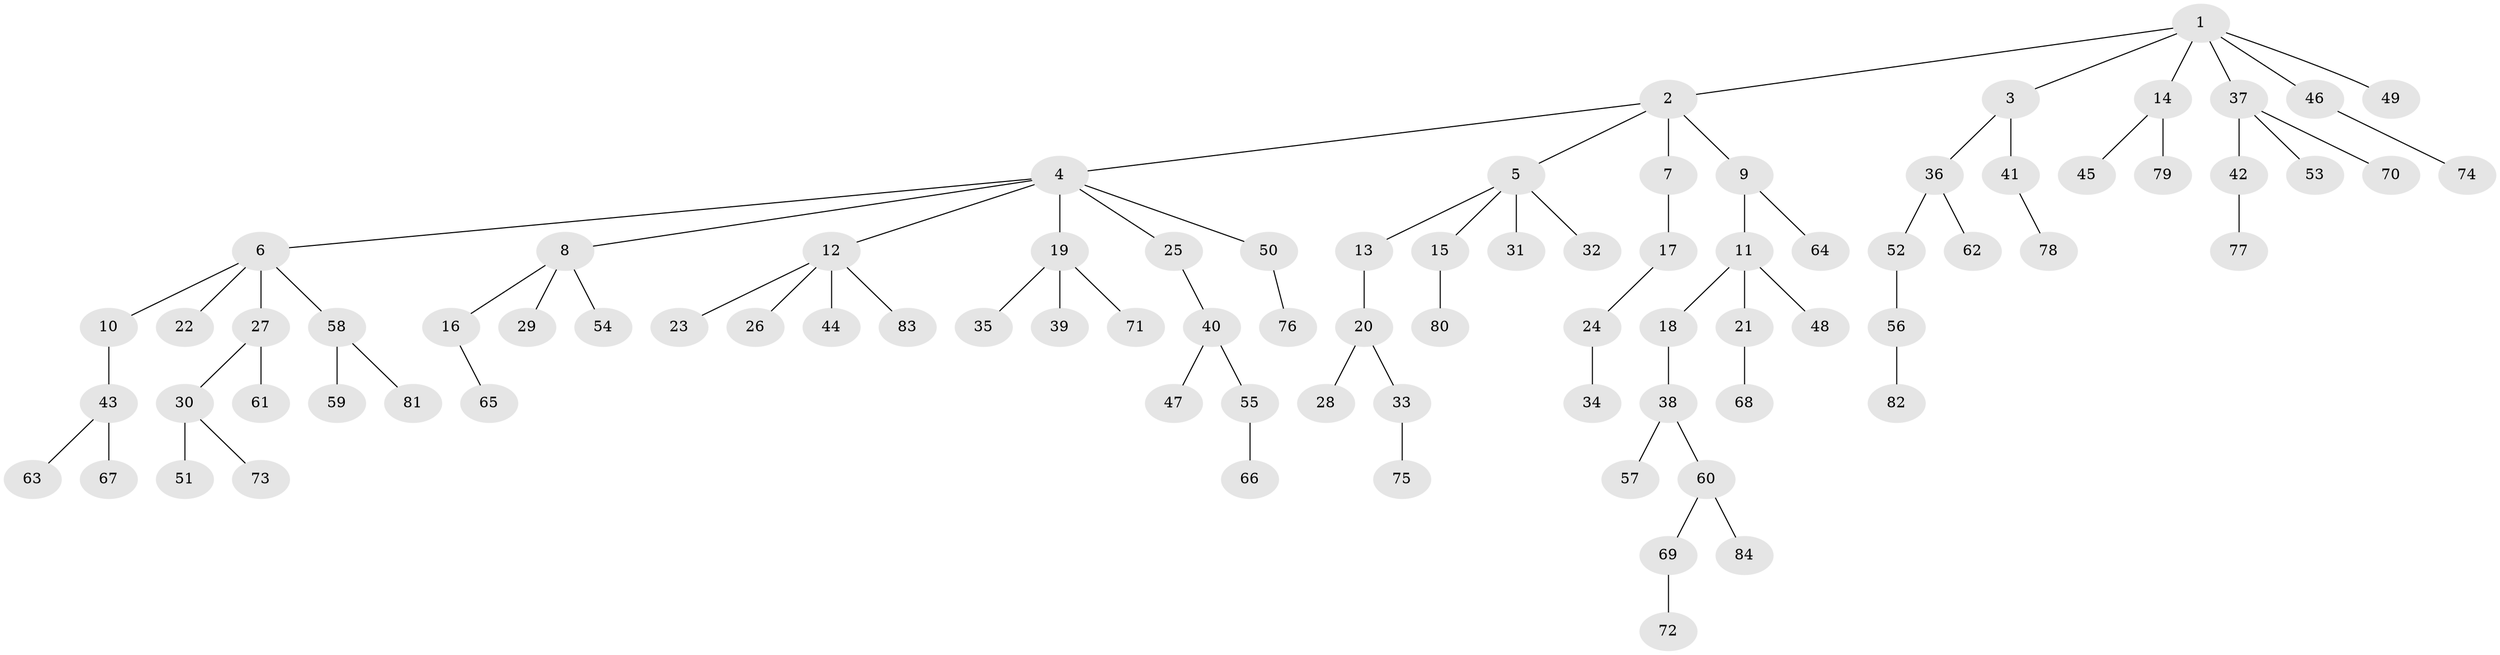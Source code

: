 // coarse degree distribution, {4: 0.038461538461538464, 5: 0.038461538461538464, 3: 0.07692307692307693, 6: 0.038461538461538464, 2: 0.3076923076923077, 1: 0.5}
// Generated by graph-tools (version 1.1) at 2025/52/03/04/25 22:52:01]
// undirected, 84 vertices, 83 edges
graph export_dot {
  node [color=gray90,style=filled];
  1;
  2;
  3;
  4;
  5;
  6;
  7;
  8;
  9;
  10;
  11;
  12;
  13;
  14;
  15;
  16;
  17;
  18;
  19;
  20;
  21;
  22;
  23;
  24;
  25;
  26;
  27;
  28;
  29;
  30;
  31;
  32;
  33;
  34;
  35;
  36;
  37;
  38;
  39;
  40;
  41;
  42;
  43;
  44;
  45;
  46;
  47;
  48;
  49;
  50;
  51;
  52;
  53;
  54;
  55;
  56;
  57;
  58;
  59;
  60;
  61;
  62;
  63;
  64;
  65;
  66;
  67;
  68;
  69;
  70;
  71;
  72;
  73;
  74;
  75;
  76;
  77;
  78;
  79;
  80;
  81;
  82;
  83;
  84;
  1 -- 2;
  1 -- 3;
  1 -- 14;
  1 -- 37;
  1 -- 46;
  1 -- 49;
  2 -- 4;
  2 -- 5;
  2 -- 7;
  2 -- 9;
  3 -- 36;
  3 -- 41;
  4 -- 6;
  4 -- 8;
  4 -- 12;
  4 -- 19;
  4 -- 25;
  4 -- 50;
  5 -- 13;
  5 -- 15;
  5 -- 31;
  5 -- 32;
  6 -- 10;
  6 -- 22;
  6 -- 27;
  6 -- 58;
  7 -- 17;
  8 -- 16;
  8 -- 29;
  8 -- 54;
  9 -- 11;
  9 -- 64;
  10 -- 43;
  11 -- 18;
  11 -- 21;
  11 -- 48;
  12 -- 23;
  12 -- 26;
  12 -- 44;
  12 -- 83;
  13 -- 20;
  14 -- 45;
  14 -- 79;
  15 -- 80;
  16 -- 65;
  17 -- 24;
  18 -- 38;
  19 -- 35;
  19 -- 39;
  19 -- 71;
  20 -- 28;
  20 -- 33;
  21 -- 68;
  24 -- 34;
  25 -- 40;
  27 -- 30;
  27 -- 61;
  30 -- 51;
  30 -- 73;
  33 -- 75;
  36 -- 52;
  36 -- 62;
  37 -- 42;
  37 -- 53;
  37 -- 70;
  38 -- 57;
  38 -- 60;
  40 -- 47;
  40 -- 55;
  41 -- 78;
  42 -- 77;
  43 -- 63;
  43 -- 67;
  46 -- 74;
  50 -- 76;
  52 -- 56;
  55 -- 66;
  56 -- 82;
  58 -- 59;
  58 -- 81;
  60 -- 69;
  60 -- 84;
  69 -- 72;
}

